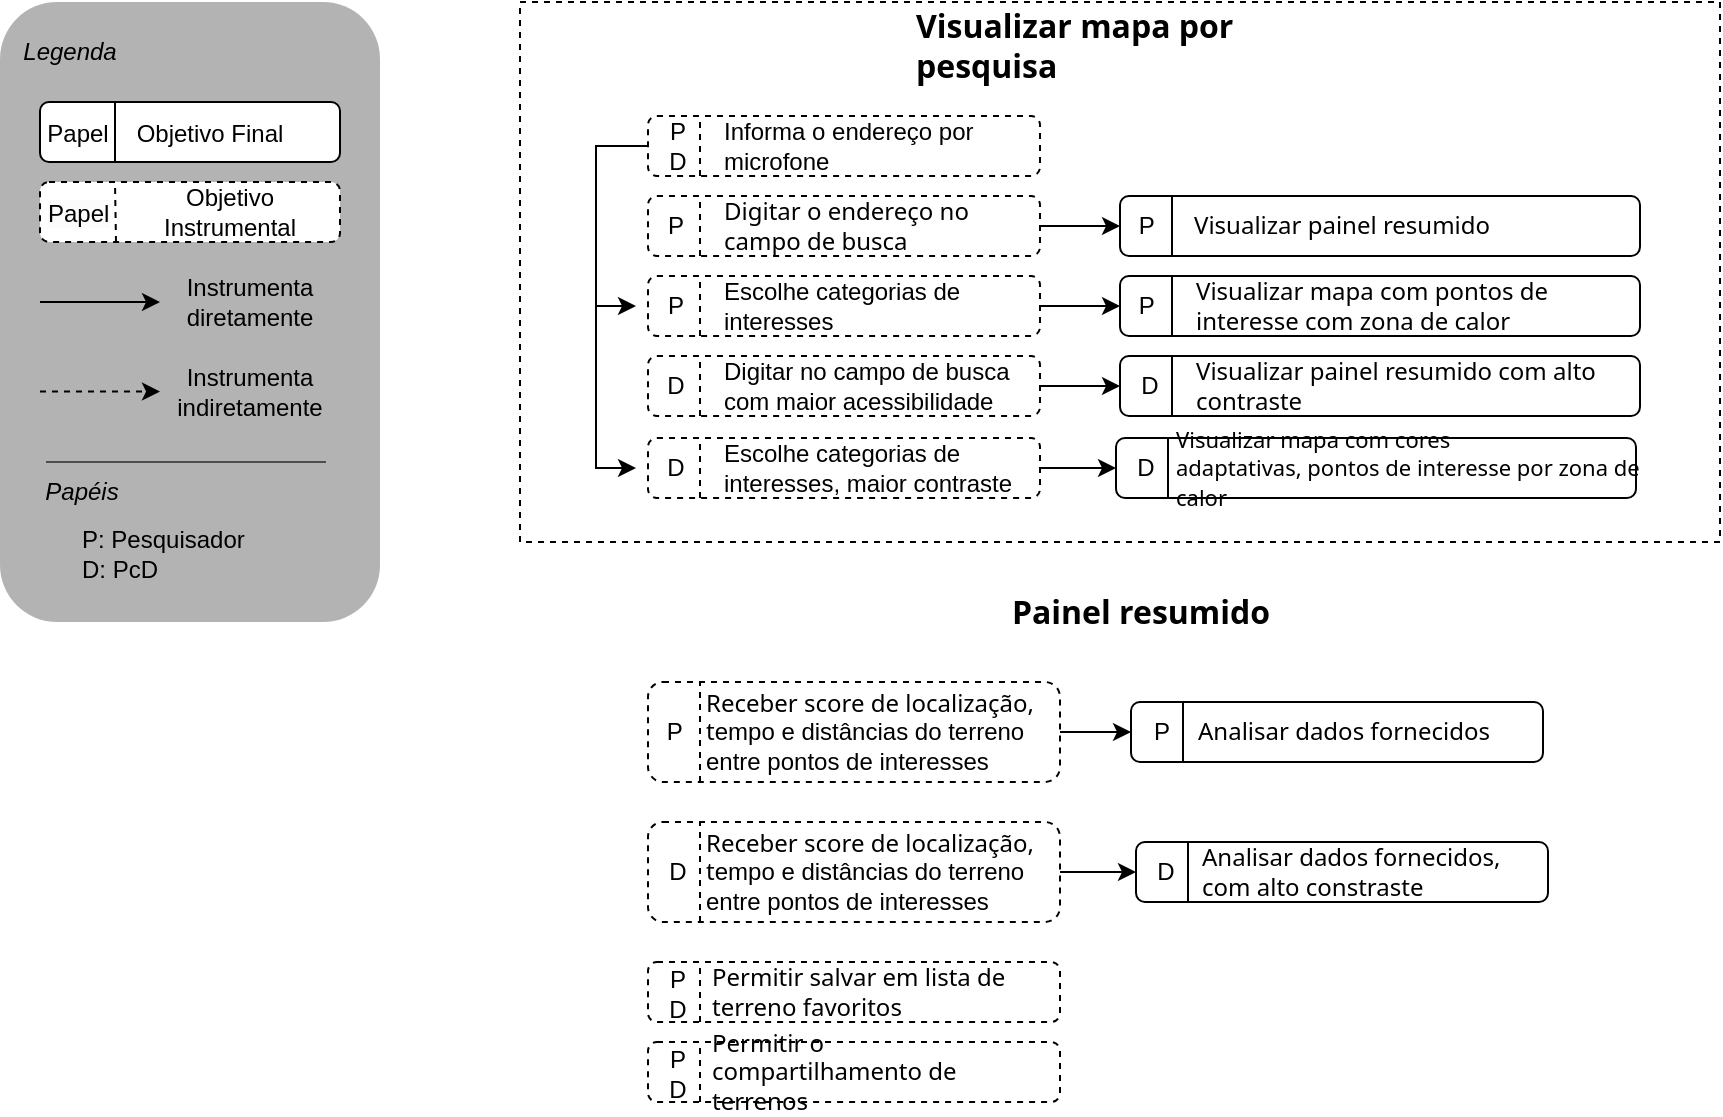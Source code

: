<mxfile version="26.0.10">
  <diagram name="Página-1" id="tXyUrZ6mNizlsG1RU7EH">
    <mxGraphModel dx="654" dy="451" grid="1" gridSize="10" guides="1" tooltips="1" connect="1" arrows="1" fold="1" page="1" pageScale="1" pageWidth="827" pageHeight="1169" math="0" shadow="0">
      <root>
        <mxCell id="0" />
        <mxCell id="1" parent="0" />
        <mxCell id="rh-3uXtS7XajqYFqgFPl-76" value="" style="rounded=0;whiteSpace=wrap;html=1;dashed=1;fillColor=none;strokeWidth=1;movable=0;resizable=0;rotatable=0;deletable=0;editable=0;locked=1;connectable=0;" vertex="1" parent="1">
          <mxGeometry x="400" y="70" width="600" height="270" as="geometry" />
        </mxCell>
        <mxCell id="rh-3uXtS7XajqYFqgFPl-1" value="" style="rounded=1;whiteSpace=wrap;html=1;fillColor=#B3B3B3;strokeColor=none;movable=0;resizable=0;rotatable=0;deletable=0;editable=0;locked=1;connectable=0;fontColor=#ffffff;" vertex="1" parent="1">
          <mxGeometry x="140" y="70" width="190" height="310" as="geometry" />
        </mxCell>
        <mxCell id="rh-3uXtS7XajqYFqgFPl-2" value="&lt;i&gt;Legenda&lt;/i&gt;" style="text;html=1;align=center;verticalAlign=middle;whiteSpace=wrap;rounded=0;" vertex="1" parent="1">
          <mxGeometry x="150" y="80" width="50" height="30" as="geometry" />
        </mxCell>
        <mxCell id="rh-3uXtS7XajqYFqgFPl-4" value="" style="rounded=1;whiteSpace=wrap;html=1;" vertex="1" parent="1">
          <mxGeometry x="160" y="120" width="150" height="30" as="geometry" />
        </mxCell>
        <mxCell id="rh-3uXtS7XajqYFqgFPl-5" value="" style="endArrow=none;html=1;rounded=0;exitX=0.25;exitY=1;exitDx=0;exitDy=0;entryX=0.25;entryY=0;entryDx=0;entryDy=0;" edge="1" parent="1" source="rh-3uXtS7XajqYFqgFPl-4" target="rh-3uXtS7XajqYFqgFPl-4">
          <mxGeometry width="50" height="50" relative="1" as="geometry">
            <mxPoint x="370" y="40" as="sourcePoint" />
            <mxPoint x="420" y="-10" as="targetPoint" />
          </mxGeometry>
        </mxCell>
        <mxCell id="rh-3uXtS7XajqYFqgFPl-6" value="Papel" style="text;html=1;align=center;verticalAlign=middle;whiteSpace=wrap;rounded=0;" vertex="1" parent="1">
          <mxGeometry x="156" y="121" width="46" height="30" as="geometry" />
        </mxCell>
        <mxCell id="rh-3uXtS7XajqYFqgFPl-7" value="Objetivo Final" style="text;html=1;align=center;verticalAlign=middle;whiteSpace=wrap;rounded=0;" vertex="1" parent="1">
          <mxGeometry x="200" y="121" width="90" height="30" as="geometry" />
        </mxCell>
        <mxCell id="rh-3uXtS7XajqYFqgFPl-11" value="" style="rounded=1;whiteSpace=wrap;html=1;dashed=1;" vertex="1" parent="1">
          <mxGeometry x="160" y="160" width="150" height="30" as="geometry" />
        </mxCell>
        <mxCell id="rh-3uXtS7XajqYFqgFPl-12" value="" style="endArrow=none;html=1;rounded=0;entryX=0.25;entryY=0;entryDx=0;entryDy=0;dashed=1;" edge="1" target="rh-3uXtS7XajqYFqgFPl-11" parent="1">
          <mxGeometry width="50" height="50" relative="1" as="geometry">
            <mxPoint x="198" y="190" as="sourcePoint" />
            <mxPoint x="420" y="30" as="targetPoint" />
          </mxGeometry>
        </mxCell>
        <mxCell id="rh-3uXtS7XajqYFqgFPl-13" value="Objetivo Instrumental" style="text;html=1;align=center;verticalAlign=middle;whiteSpace=wrap;rounded=0;" vertex="1" parent="1">
          <mxGeometry x="200" y="160" width="110" height="30" as="geometry" />
        </mxCell>
        <mxCell id="rh-3uXtS7XajqYFqgFPl-14" value="&lt;span style=&quot;color: rgb(0, 0, 0); font-family: Helvetica; font-size: 12px; font-style: normal; font-variant-ligatures: normal; font-variant-caps: normal; font-weight: 400; letter-spacing: normal; orphans: 2; text-align: center; text-indent: 0px; text-transform: none; widows: 2; word-spacing: 0px; -webkit-text-stroke-width: 0px; white-space: normal; background-color: rgb(251, 251, 251); text-decoration-thickness: initial; text-decoration-style: initial; text-decoration-color: initial; display: inline !important; float: none;&quot;&gt;Papel&lt;/span&gt;" style="text;whiteSpace=wrap;html=1;" vertex="1" parent="1">
          <mxGeometry x="162" y="162" width="40" height="20" as="geometry" />
        </mxCell>
        <mxCell id="rh-3uXtS7XajqYFqgFPl-15" value="" style="endArrow=classic;html=1;rounded=0;" edge="1" parent="1">
          <mxGeometry width="50" height="50" relative="1" as="geometry">
            <mxPoint x="160" y="220" as="sourcePoint" />
            <mxPoint x="220" y="220" as="targetPoint" />
          </mxGeometry>
        </mxCell>
        <mxCell id="rh-3uXtS7XajqYFqgFPl-16" value="Instrumenta diretamente" style="text;html=1;align=center;verticalAlign=middle;whiteSpace=wrap;rounded=0;" vertex="1" parent="1">
          <mxGeometry x="220" y="205" width="90" height="30" as="geometry" />
        </mxCell>
        <mxCell id="rh-3uXtS7XajqYFqgFPl-17" value="" style="endArrow=classic;html=1;rounded=0;dashed=1;" edge="1" parent="1">
          <mxGeometry width="50" height="50" relative="1" as="geometry">
            <mxPoint x="160" y="264.76" as="sourcePoint" />
            <mxPoint x="220" y="264.76" as="targetPoint" />
          </mxGeometry>
        </mxCell>
        <mxCell id="rh-3uXtS7XajqYFqgFPl-18" value="Instrumenta indiretamente" style="text;html=1;align=center;verticalAlign=middle;whiteSpace=wrap;rounded=0;" vertex="1" parent="1">
          <mxGeometry x="220" y="250" width="90" height="30" as="geometry" />
        </mxCell>
        <mxCell id="rh-3uXtS7XajqYFqgFPl-19" value="" style="endArrow=none;html=1;rounded=0;strokeColor=#4D4D4D;" edge="1" parent="1">
          <mxGeometry width="50" height="50" relative="1" as="geometry">
            <mxPoint x="163" y="300" as="sourcePoint" />
            <mxPoint x="303" y="300" as="targetPoint" />
          </mxGeometry>
        </mxCell>
        <mxCell id="rh-3uXtS7XajqYFqgFPl-20" value="&lt;i&gt;Papéis&lt;/i&gt;" style="text;html=1;align=center;verticalAlign=middle;whiteSpace=wrap;rounded=0;" vertex="1" parent="1">
          <mxGeometry x="156" y="300" width="50" height="30" as="geometry" />
        </mxCell>
        <mxCell id="rh-3uXtS7XajqYFqgFPl-21" value="P: Pesquisador&lt;div&gt;D: PcD&lt;/div&gt;" style="text;html=1;align=left;verticalAlign=middle;whiteSpace=wrap;rounded=0;spacingTop=3;spacing=1;spacingLeft=0;spacingBottom=5;spacingRight=4;" vertex="1" parent="1">
          <mxGeometry x="180" y="327" width="105" height="40" as="geometry" />
        </mxCell>
        <mxCell id="rh-3uXtS7XajqYFqgFPl-26" value="&lt;div style=&quot;text-align: start;&quot;&gt;&lt;font style=&quot;color: rgb(0, 0, 0); font-size: 16px;&quot; face=&quot;__DM_Sans_05e5f9, __DM_Sans_Fallback_05e5f9, ui-sans-serif, system-ui, sans-serif, Apple Color Emoji, Segoe UI Emoji, Segoe UI Symbol, Noto Color Emoji&quot;&gt;&lt;b&gt;Visualizar mapa por pesquisa&lt;/b&gt;&lt;/font&gt;&lt;/div&gt;" style="text;html=1;align=center;verticalAlign=middle;whiteSpace=wrap;rounded=0;" vertex="1" parent="1">
          <mxGeometry x="597" y="77" width="233" height="30" as="geometry" />
        </mxCell>
        <mxCell id="rh-3uXtS7XajqYFqgFPl-73" style="edgeStyle=orthogonalEdgeStyle;rounded=0;orthogonalLoop=1;jettySize=auto;html=1;exitX=1;exitY=0.5;exitDx=0;exitDy=0;entryX=0;entryY=0.5;entryDx=0;entryDy=0;" edge="1" parent="1" source="rh-3uXtS7XajqYFqgFPl-29" target="rh-3uXtS7XajqYFqgFPl-69">
          <mxGeometry relative="1" as="geometry" />
        </mxCell>
        <mxCell id="rh-3uXtS7XajqYFqgFPl-29" value="" style="rounded=1;whiteSpace=wrap;html=1;dashed=1;" vertex="1" parent="1">
          <mxGeometry x="464" y="247" width="196" height="30" as="geometry" />
        </mxCell>
        <mxCell id="rh-3uXtS7XajqYFqgFPl-30" value="" style="endArrow=none;html=1;rounded=0;exitX=0.25;exitY=1;exitDx=0;exitDy=0;entryX=0.25;entryY=0;entryDx=0;entryDy=0;dashed=1;" edge="1" parent="1">
          <mxGeometry width="50" height="50" relative="1" as="geometry">
            <mxPoint x="490" y="277" as="sourcePoint" />
            <mxPoint x="490" y="247" as="targetPoint" />
          </mxGeometry>
        </mxCell>
        <mxCell id="rh-3uXtS7XajqYFqgFPl-31" value="D" style="text;html=1;align=center;verticalAlign=middle;whiteSpace=wrap;rounded=0;" vertex="1" parent="1">
          <mxGeometry x="458" y="247" width="40" height="30" as="geometry" />
        </mxCell>
        <mxCell id="rh-3uXtS7XajqYFqgFPl-32" value="Digitar no campo de busca com maior acessibilidade" style="text;html=1;align=left;verticalAlign=middle;whiteSpace=wrap;rounded=0;" vertex="1" parent="1">
          <mxGeometry x="500" y="247" width="146" height="30" as="geometry" />
        </mxCell>
        <mxCell id="rh-3uXtS7XajqYFqgFPl-63" style="edgeStyle=orthogonalEdgeStyle;rounded=0;orthogonalLoop=1;jettySize=auto;html=1;entryX=0;entryY=0.5;entryDx=0;entryDy=0;" edge="1" parent="1" source="rh-3uXtS7XajqYFqgFPl-33" target="rh-3uXtS7XajqYFqgFPl-59">
          <mxGeometry relative="1" as="geometry" />
        </mxCell>
        <mxCell id="rh-3uXtS7XajqYFqgFPl-33" value="" style="rounded=1;whiteSpace=wrap;html=1;dashed=1;" vertex="1" parent="1">
          <mxGeometry x="464" y="167" width="196" height="30" as="geometry" />
        </mxCell>
        <mxCell id="rh-3uXtS7XajqYFqgFPl-34" value="" style="endArrow=none;html=1;rounded=0;exitX=0.25;exitY=1;exitDx=0;exitDy=0;entryX=0.25;entryY=0;entryDx=0;entryDy=0;dashed=1;" edge="1" parent="1">
          <mxGeometry width="50" height="50" relative="1" as="geometry">
            <mxPoint x="490" y="197" as="sourcePoint" />
            <mxPoint x="490" y="167" as="targetPoint" />
          </mxGeometry>
        </mxCell>
        <mxCell id="rh-3uXtS7XajqYFqgFPl-35" value="P" style="text;html=1;align=center;verticalAlign=middle;whiteSpace=wrap;rounded=0;" vertex="1" parent="1">
          <mxGeometry x="458" y="167" width="40" height="30" as="geometry" />
        </mxCell>
        <mxCell id="rh-3uXtS7XajqYFqgFPl-36" value="&lt;span style=&quot;font-family: __DM_Sans_05e5f9, __DM_Sans_Fallback_05e5f9, ui-sans-serif, system-ui, sans-serif, &amp;quot;Apple Color Emoji&amp;quot;, &amp;quot;Segoe UI Emoji&amp;quot;, &amp;quot;Segoe UI Symbol&amp;quot;, &amp;quot;Noto Color Emoji&amp;quot;;&quot;&gt;&lt;font&gt;Digitar o endereço no campo de busca&lt;/font&gt;&lt;/span&gt;" style="text;html=1;align=left;verticalAlign=middle;whiteSpace=wrap;rounded=0;" vertex="1" parent="1">
          <mxGeometry x="500" y="167" width="146" height="30" as="geometry" />
        </mxCell>
        <mxCell id="rh-3uXtS7XajqYFqgFPl-68" style="edgeStyle=orthogonalEdgeStyle;rounded=0;orthogonalLoop=1;jettySize=auto;html=1;entryX=0;entryY=0.5;entryDx=0;entryDy=0;" edge="1" parent="1" source="rh-3uXtS7XajqYFqgFPl-37" target="rh-3uXtS7XajqYFqgFPl-64">
          <mxGeometry relative="1" as="geometry" />
        </mxCell>
        <mxCell id="rh-3uXtS7XajqYFqgFPl-37" value="" style="rounded=1;whiteSpace=wrap;html=1;dashed=1;" vertex="1" parent="1">
          <mxGeometry x="464" y="288" width="196" height="30" as="geometry" />
        </mxCell>
        <mxCell id="rh-3uXtS7XajqYFqgFPl-38" value="" style="endArrow=none;html=1;rounded=0;exitX=0.25;exitY=1;exitDx=0;exitDy=0;entryX=0.25;entryY=0;entryDx=0;entryDy=0;dashed=1;" edge="1" parent="1">
          <mxGeometry width="50" height="50" relative="1" as="geometry">
            <mxPoint x="490" y="318" as="sourcePoint" />
            <mxPoint x="490" y="288" as="targetPoint" />
          </mxGeometry>
        </mxCell>
        <mxCell id="rh-3uXtS7XajqYFqgFPl-39" value="D" style="text;html=1;align=center;verticalAlign=middle;whiteSpace=wrap;rounded=0;" vertex="1" parent="1">
          <mxGeometry x="458" y="288" width="40" height="30" as="geometry" />
        </mxCell>
        <mxCell id="rh-3uXtS7XajqYFqgFPl-40" value="Escolhe categorias de interesses, maior contraste" style="text;html=1;align=left;verticalAlign=middle;whiteSpace=wrap;rounded=0;" vertex="1" parent="1">
          <mxGeometry x="500" y="288" width="150" height="30" as="geometry" />
        </mxCell>
        <mxCell id="rh-3uXtS7XajqYFqgFPl-58" style="edgeStyle=orthogonalEdgeStyle;rounded=0;orthogonalLoop=1;jettySize=auto;html=1;entryX=0;entryY=0.5;entryDx=0;entryDy=0;" edge="1" parent="1" source="rh-3uXtS7XajqYFqgFPl-41" target="rh-3uXtS7XajqYFqgFPl-50">
          <mxGeometry relative="1" as="geometry">
            <mxPoint x="690" y="222" as="targetPoint" />
          </mxGeometry>
        </mxCell>
        <mxCell id="rh-3uXtS7XajqYFqgFPl-41" value="" style="rounded=1;whiteSpace=wrap;html=1;dashed=1;" vertex="1" parent="1">
          <mxGeometry x="464" y="207" width="196" height="30" as="geometry" />
        </mxCell>
        <mxCell id="rh-3uXtS7XajqYFqgFPl-42" value="" style="endArrow=none;html=1;rounded=0;exitX=0.25;exitY=1;exitDx=0;exitDy=0;entryX=0.25;entryY=0;entryDx=0;entryDy=0;dashed=1;" edge="1" parent="1">
          <mxGeometry width="50" height="50" relative="1" as="geometry">
            <mxPoint x="490" y="237" as="sourcePoint" />
            <mxPoint x="490" y="207" as="targetPoint" />
          </mxGeometry>
        </mxCell>
        <mxCell id="rh-3uXtS7XajqYFqgFPl-43" value="P" style="text;html=1;align=center;verticalAlign=middle;whiteSpace=wrap;rounded=0;" vertex="1" parent="1">
          <mxGeometry x="458" y="207" width="40" height="30" as="geometry" />
        </mxCell>
        <mxCell id="rh-3uXtS7XajqYFqgFPl-44" value="Escolhe categorias de interesses" style="text;html=1;align=left;verticalAlign=middle;whiteSpace=wrap;rounded=0;" vertex="1" parent="1">
          <mxGeometry x="500" y="207" width="150" height="30" as="geometry" />
        </mxCell>
        <mxCell id="rh-3uXtS7XajqYFqgFPl-55" style="edgeStyle=orthogonalEdgeStyle;rounded=0;orthogonalLoop=1;jettySize=auto;html=1;exitX=0;exitY=0.5;exitDx=0;exitDy=0;entryX=0;entryY=0.5;entryDx=0;entryDy=0;" edge="1" parent="1" source="rh-3uXtS7XajqYFqgFPl-45" target="rh-3uXtS7XajqYFqgFPl-43">
          <mxGeometry relative="1" as="geometry" />
        </mxCell>
        <mxCell id="rh-3uXtS7XajqYFqgFPl-45" value="" style="rounded=1;whiteSpace=wrap;html=1;dashed=1;" vertex="1" parent="1">
          <mxGeometry x="464" y="127" width="196" height="30" as="geometry" />
        </mxCell>
        <mxCell id="rh-3uXtS7XajqYFqgFPl-46" value="" style="endArrow=none;html=1;rounded=0;exitX=0.25;exitY=1;exitDx=0;exitDy=0;entryX=0.25;entryY=0;entryDx=0;entryDy=0;dashed=1;" edge="1" parent="1">
          <mxGeometry width="50" height="50" relative="1" as="geometry">
            <mxPoint x="490" y="157" as="sourcePoint" />
            <mxPoint x="490" y="127" as="targetPoint" />
          </mxGeometry>
        </mxCell>
        <mxCell id="rh-3uXtS7XajqYFqgFPl-48" value="Informa o endereço por microfone" style="text;html=1;align=left;verticalAlign=middle;whiteSpace=wrap;rounded=0;" vertex="1" parent="1">
          <mxGeometry x="500" y="127" width="150" height="30" as="geometry" />
        </mxCell>
        <mxCell id="rh-3uXtS7XajqYFqgFPl-56" style="edgeStyle=orthogonalEdgeStyle;rounded=0;orthogonalLoop=1;jettySize=auto;html=1;entryX=0;entryY=0.5;entryDx=0;entryDy=0;" edge="1" parent="1" target="rh-3uXtS7XajqYFqgFPl-39">
          <mxGeometry relative="1" as="geometry">
            <mxPoint x="460" y="142" as="sourcePoint" />
            <Array as="points">
              <mxPoint x="438" y="142" />
              <mxPoint x="438" y="303" />
            </Array>
          </mxGeometry>
        </mxCell>
        <mxCell id="rh-3uXtS7XajqYFqgFPl-49" value="P D" style="text;html=1;align=center;verticalAlign=middle;whiteSpace=wrap;rounded=0;" vertex="1" parent="1">
          <mxGeometry x="469" y="127" width="20" height="30" as="geometry" />
        </mxCell>
        <mxCell id="rh-3uXtS7XajqYFqgFPl-50" value="" style="rounded=1;whiteSpace=wrap;html=1;" vertex="1" parent="1">
          <mxGeometry x="700" y="207" width="260" height="30" as="geometry" />
        </mxCell>
        <mxCell id="rh-3uXtS7XajqYFqgFPl-51" value="" style="endArrow=none;html=1;rounded=0;exitX=0.25;exitY=1;exitDx=0;exitDy=0;entryX=0.25;entryY=0;entryDx=0;entryDy=0;" edge="1" parent="1">
          <mxGeometry width="50" height="50" relative="1" as="geometry">
            <mxPoint x="726" y="237" as="sourcePoint" />
            <mxPoint x="726" y="207" as="targetPoint" />
          </mxGeometry>
        </mxCell>
        <mxCell id="rh-3uXtS7XajqYFqgFPl-52" value="&lt;span style=&quot;font-family: __DM_Sans_05e5f9, __DM_Sans_Fallback_05e5f9, ui-sans-serif, system-ui, sans-serif, &amp;quot;Apple Color Emoji&amp;quot;, &amp;quot;Segoe UI Emoji&amp;quot;, &amp;quot;Segoe UI Symbol&amp;quot;, &amp;quot;Noto Color Emoji&amp;quot;;&quot;&gt;&lt;font&gt;Visualizar mapa com pontos de interesse com zona de calor&lt;/font&gt;&lt;/span&gt;" style="text;html=1;align=left;verticalAlign=middle;whiteSpace=wrap;rounded=0;" vertex="1" parent="1">
          <mxGeometry x="736" y="207" width="184" height="30" as="geometry" />
        </mxCell>
        <mxCell id="rh-3uXtS7XajqYFqgFPl-53" value="P&amp;nbsp;" style="text;html=1;align=center;verticalAlign=middle;whiteSpace=wrap;rounded=0;" vertex="1" parent="1">
          <mxGeometry x="705" y="207" width="20" height="30" as="geometry" />
        </mxCell>
        <mxCell id="rh-3uXtS7XajqYFqgFPl-59" value="" style="rounded=1;whiteSpace=wrap;html=1;" vertex="1" parent="1">
          <mxGeometry x="700" y="167" width="260" height="30" as="geometry" />
        </mxCell>
        <mxCell id="rh-3uXtS7XajqYFqgFPl-60" value="" style="endArrow=none;html=1;rounded=0;exitX=0.25;exitY=1;exitDx=0;exitDy=0;entryX=0.25;entryY=0;entryDx=0;entryDy=0;" edge="1" parent="1">
          <mxGeometry width="50" height="50" relative="1" as="geometry">
            <mxPoint x="726" y="197" as="sourcePoint" />
            <mxPoint x="726" y="167" as="targetPoint" />
          </mxGeometry>
        </mxCell>
        <mxCell id="rh-3uXtS7XajqYFqgFPl-61" value="&lt;span style=&quot;font-family: __DM_Sans_05e5f9, __DM_Sans_Fallback_05e5f9, ui-sans-serif, system-ui, sans-serif, &amp;quot;Apple Color Emoji&amp;quot;, &amp;quot;Segoe UI Emoji&amp;quot;, &amp;quot;Segoe UI Symbol&amp;quot;, &amp;quot;Noto Color Emoji&amp;quot;;&quot;&gt;&lt;font&gt;Visualizar painel resumido&lt;/font&gt;&lt;/span&gt;" style="text;html=1;align=left;verticalAlign=middle;whiteSpace=wrap;rounded=0;" vertex="1" parent="1">
          <mxGeometry x="734.5" y="167" width="184" height="30" as="geometry" />
        </mxCell>
        <mxCell id="rh-3uXtS7XajqYFqgFPl-62" value="P&amp;nbsp;" style="text;html=1;align=center;verticalAlign=middle;whiteSpace=wrap;rounded=0;" vertex="1" parent="1">
          <mxGeometry x="705" y="167" width="20" height="30" as="geometry" />
        </mxCell>
        <mxCell id="rh-3uXtS7XajqYFqgFPl-64" value="" style="rounded=1;whiteSpace=wrap;html=1;" vertex="1" parent="1">
          <mxGeometry x="698" y="288" width="260" height="30" as="geometry" />
        </mxCell>
        <mxCell id="rh-3uXtS7XajqYFqgFPl-65" value="" style="endArrow=none;html=1;rounded=0;exitX=0.25;exitY=1;exitDx=0;exitDy=0;entryX=0.25;entryY=0;entryDx=0;entryDy=0;" edge="1" parent="1">
          <mxGeometry width="50" height="50" relative="1" as="geometry">
            <mxPoint x="724" y="318" as="sourcePoint" />
            <mxPoint x="724" y="288" as="targetPoint" />
          </mxGeometry>
        </mxCell>
        <mxCell id="rh-3uXtS7XajqYFqgFPl-66" value="&lt;font style=&quot;font-size: 11px;&quot;&gt;&lt;span style=&quot;font-family: __DM_Sans_05e5f9, __DM_Sans_Fallback_05e5f9, ui-sans-serif, system-ui, sans-serif, &amp;quot;Apple Color Emoji&amp;quot;, &amp;quot;Segoe UI Emoji&amp;quot;, &amp;quot;Segoe UI Symbol&amp;quot;, &amp;quot;Noto Color Emoji&amp;quot;;&quot;&gt;Visualizar mapa com cores adaptativas,&amp;nbsp;&lt;/span&gt;&lt;span style=&quot;font-family: __DM_Sans_05e5f9, __DM_Sans_Fallback_05e5f9, ui-sans-serif, system-ui, sans-serif, &amp;quot;Apple Color Emoji&amp;quot;, &amp;quot;Segoe UI Emoji&amp;quot;, &amp;quot;Segoe UI Symbol&amp;quot;, &amp;quot;Noto Color Emoji&amp;quot;;&quot;&gt;&lt;font style=&quot;&quot;&gt;pontos de interesse por zona de calor&lt;/font&gt;&lt;/span&gt;&lt;/font&gt;" style="text;html=1;align=left;verticalAlign=middle;whiteSpace=wrap;rounded=0;" vertex="1" parent="1">
          <mxGeometry x="726" y="288" width="236" height="30" as="geometry" />
        </mxCell>
        <mxCell id="rh-3uXtS7XajqYFqgFPl-67" value="D" style="text;html=1;align=center;verticalAlign=middle;whiteSpace=wrap;rounded=0;" vertex="1" parent="1">
          <mxGeometry x="703" y="288" width="20" height="30" as="geometry" />
        </mxCell>
        <mxCell id="rh-3uXtS7XajqYFqgFPl-69" value="" style="rounded=1;whiteSpace=wrap;html=1;" vertex="1" parent="1">
          <mxGeometry x="700" y="247" width="260" height="30" as="geometry" />
        </mxCell>
        <mxCell id="rh-3uXtS7XajqYFqgFPl-70" value="" style="endArrow=none;html=1;rounded=0;exitX=0.25;exitY=1;exitDx=0;exitDy=0;entryX=0.25;entryY=0;entryDx=0;entryDy=0;" edge="1" parent="1">
          <mxGeometry width="50" height="50" relative="1" as="geometry">
            <mxPoint x="726" y="277" as="sourcePoint" />
            <mxPoint x="726" y="247" as="targetPoint" />
          </mxGeometry>
        </mxCell>
        <mxCell id="rh-3uXtS7XajqYFqgFPl-71" value="&lt;span style=&quot;font-family: __DM_Sans_05e5f9, __DM_Sans_Fallback_05e5f9, ui-sans-serif, system-ui, sans-serif, &amp;quot;Apple Color Emoji&amp;quot;, &amp;quot;Segoe UI Emoji&amp;quot;, &amp;quot;Segoe UI Symbol&amp;quot;, &amp;quot;Noto Color Emoji&amp;quot;;&quot;&gt;&lt;font&gt;Visualizar painel resumido com alto contraste&lt;/font&gt;&lt;/span&gt;" style="text;html=1;align=left;verticalAlign=middle;whiteSpace=wrap;rounded=0;" vertex="1" parent="1">
          <mxGeometry x="736" y="247" width="214" height="30" as="geometry" />
        </mxCell>
        <mxCell id="rh-3uXtS7XajqYFqgFPl-72" value="D" style="text;html=1;align=center;verticalAlign=middle;whiteSpace=wrap;rounded=0;" vertex="1" parent="1">
          <mxGeometry x="705" y="247" width="20" height="30" as="geometry" />
        </mxCell>
        <mxCell id="rh-3uXtS7XajqYFqgFPl-78" value="&lt;div style=&quot;text-align: start;&quot;&gt;&lt;font style=&quot;color: rgb(0, 0, 0); font-size: 16px;&quot; face=&quot;__DM_Sans_05e5f9, __DM_Sans_Fallback_05e5f9, ui-sans-serif, system-ui, sans-serif, Apple Color Emoji, Segoe UI Emoji, Segoe UI Symbol, Noto Color Emoji&quot;&gt;&lt;b&gt;Painel resumido&lt;/b&gt;&lt;/font&gt;&lt;/div&gt;" style="text;html=1;align=center;verticalAlign=middle;whiteSpace=wrap;rounded=0;" vertex="1" parent="1">
          <mxGeometry x="594" y="360" width="233" height="30" as="geometry" />
        </mxCell>
        <mxCell id="rh-3uXtS7XajqYFqgFPl-111" style="edgeStyle=orthogonalEdgeStyle;rounded=0;orthogonalLoop=1;jettySize=auto;html=1;entryX=0;entryY=0.5;entryDx=0;entryDy=0;" edge="1" parent="1" source="rh-3uXtS7XajqYFqgFPl-80" target="rh-3uXtS7XajqYFqgFPl-92">
          <mxGeometry relative="1" as="geometry" />
        </mxCell>
        <mxCell id="rh-3uXtS7XajqYFqgFPl-80" value="" style="rounded=1;whiteSpace=wrap;html=1;dashed=1;" vertex="1" parent="1">
          <mxGeometry x="464" y="410" width="206" height="50" as="geometry" />
        </mxCell>
        <mxCell id="rh-3uXtS7XajqYFqgFPl-81" value="" style="endArrow=none;html=1;rounded=0;entryX=0.25;entryY=0;entryDx=0;entryDy=0;dashed=1;" edge="1" parent="1">
          <mxGeometry width="50" height="50" relative="1" as="geometry">
            <mxPoint x="490" y="460" as="sourcePoint" />
            <mxPoint x="490" y="410" as="targetPoint" />
          </mxGeometry>
        </mxCell>
        <mxCell id="rh-3uXtS7XajqYFqgFPl-82" value="&lt;span style=&quot;font-family: __DM_Sans_05e5f9, __DM_Sans_Fallback_05e5f9, ui-sans-serif, system-ui, sans-serif, &amp;quot;Apple Color Emoji&amp;quot;, &amp;quot;Segoe UI Emoji&amp;quot;, &amp;quot;Segoe UI Symbol&amp;quot;, &amp;quot;Noto Color Emoji&amp;quot;;&quot;&gt;Receber score de localização, t&lt;/span&gt;empo e distâncias do terreno entre pontos de interesses&amp;nbsp;" style="text;html=1;align=left;verticalAlign=middle;whiteSpace=wrap;rounded=0;" vertex="1" parent="1">
          <mxGeometry x="491" y="420" width="169" height="30" as="geometry" />
        </mxCell>
        <mxCell id="rh-3uXtS7XajqYFqgFPl-83" value="P&amp;nbsp;" style="text;html=1;align=center;verticalAlign=middle;whiteSpace=wrap;rounded=0;" vertex="1" parent="1">
          <mxGeometry x="469" y="420" width="20" height="30" as="geometry" />
        </mxCell>
        <mxCell id="rh-3uXtS7XajqYFqgFPl-92" value="" style="rounded=1;whiteSpace=wrap;html=1;" vertex="1" parent="1">
          <mxGeometry x="705.5" y="420" width="206" height="30" as="geometry" />
        </mxCell>
        <mxCell id="rh-3uXtS7XajqYFqgFPl-93" value="" style="endArrow=none;html=1;rounded=0;exitX=0.25;exitY=1;exitDx=0;exitDy=0;entryX=0.25;entryY=0;entryDx=0;entryDy=0;" edge="1" parent="1">
          <mxGeometry width="50" height="50" relative="1" as="geometry">
            <mxPoint x="731.5" y="450" as="sourcePoint" />
            <mxPoint x="731.5" y="420" as="targetPoint" />
          </mxGeometry>
        </mxCell>
        <mxCell id="rh-3uXtS7XajqYFqgFPl-94" value="&lt;span style=&quot;font-family: __DM_Sans_05e5f9, __DM_Sans_Fallback_05e5f9, ui-sans-serif, system-ui, sans-serif, &amp;quot;Apple Color Emoji&amp;quot;, &amp;quot;Segoe UI Emoji&amp;quot;, &amp;quot;Segoe UI Symbol&amp;quot;, &amp;quot;Noto Color Emoji&amp;quot;;&quot;&gt;&lt;font style=&quot;&quot;&gt;Analisar dados fornecidos&lt;/font&gt;&lt;/span&gt;" style="text;html=1;align=left;verticalAlign=middle;whiteSpace=wrap;rounded=0;" vertex="1" parent="1">
          <mxGeometry x="736.5" y="420" width="180" height="30" as="geometry" />
        </mxCell>
        <mxCell id="rh-3uXtS7XajqYFqgFPl-95" value="P" style="text;html=1;align=center;verticalAlign=middle;whiteSpace=wrap;rounded=0;" vertex="1" parent="1">
          <mxGeometry x="710.5" y="420" width="20" height="30" as="geometry" />
        </mxCell>
        <mxCell id="rh-3uXtS7XajqYFqgFPl-100" value="" style="rounded=1;whiteSpace=wrap;html=1;" vertex="1" parent="1">
          <mxGeometry x="708" y="490" width="206" height="30" as="geometry" />
        </mxCell>
        <mxCell id="rh-3uXtS7XajqYFqgFPl-101" value="" style="endArrow=none;html=1;rounded=0;exitX=0.25;exitY=1;exitDx=0;exitDy=0;entryX=0.25;entryY=0;entryDx=0;entryDy=0;" edge="1" parent="1">
          <mxGeometry width="50" height="50" relative="1" as="geometry">
            <mxPoint x="734" y="520" as="sourcePoint" />
            <mxPoint x="734" y="490" as="targetPoint" />
          </mxGeometry>
        </mxCell>
        <mxCell id="rh-3uXtS7XajqYFqgFPl-102" value="&lt;span style=&quot;font-family: __DM_Sans_05e5f9, __DM_Sans_Fallback_05e5f9, ui-sans-serif, system-ui, sans-serif, &amp;quot;Apple Color Emoji&amp;quot;, &amp;quot;Segoe UI Emoji&amp;quot;, &amp;quot;Segoe UI Symbol&amp;quot;, &amp;quot;Noto Color Emoji&amp;quot;;&quot;&gt;&lt;font style=&quot;&quot;&gt;Analisar dados fornecidos, com alto constraste&lt;/font&gt;&lt;/span&gt;" style="text;html=1;align=left;verticalAlign=middle;whiteSpace=wrap;rounded=0;" vertex="1" parent="1">
          <mxGeometry x="739" y="490" width="166" height="30" as="geometry" />
        </mxCell>
        <mxCell id="rh-3uXtS7XajqYFqgFPl-103" value="D" style="text;html=1;align=center;verticalAlign=middle;whiteSpace=wrap;rounded=0;" vertex="1" parent="1">
          <mxGeometry x="713" y="490" width="20" height="30" as="geometry" />
        </mxCell>
        <mxCell id="rh-3uXtS7XajqYFqgFPl-110" style="edgeStyle=orthogonalEdgeStyle;rounded=0;orthogonalLoop=1;jettySize=auto;html=1;entryX=0;entryY=0.5;entryDx=0;entryDy=0;" edge="1" parent="1" source="rh-3uXtS7XajqYFqgFPl-104" target="rh-3uXtS7XajqYFqgFPl-100">
          <mxGeometry relative="1" as="geometry" />
        </mxCell>
        <mxCell id="rh-3uXtS7XajqYFqgFPl-104" value="" style="rounded=1;whiteSpace=wrap;html=1;dashed=1;" vertex="1" parent="1">
          <mxGeometry x="464" y="480" width="206" height="50" as="geometry" />
        </mxCell>
        <mxCell id="rh-3uXtS7XajqYFqgFPl-105" value="" style="endArrow=none;html=1;rounded=0;entryX=0.25;entryY=0;entryDx=0;entryDy=0;dashed=1;" edge="1" parent="1">
          <mxGeometry width="50" height="50" relative="1" as="geometry">
            <mxPoint x="490" y="530" as="sourcePoint" />
            <mxPoint x="490" y="480" as="targetPoint" />
          </mxGeometry>
        </mxCell>
        <mxCell id="rh-3uXtS7XajqYFqgFPl-106" value="&lt;span style=&quot;font-family: __DM_Sans_05e5f9, __DM_Sans_Fallback_05e5f9, ui-sans-serif, system-ui, sans-serif, &amp;quot;Apple Color Emoji&amp;quot;, &amp;quot;Segoe UI Emoji&amp;quot;, &amp;quot;Segoe UI Symbol&amp;quot;, &amp;quot;Noto Color Emoji&amp;quot;;&quot;&gt;Receber score de localização, t&lt;/span&gt;empo e distâncias do terreno entre pontos de interesses&amp;nbsp;" style="text;html=1;align=left;verticalAlign=middle;whiteSpace=wrap;rounded=0;" vertex="1" parent="1">
          <mxGeometry x="491" y="490" width="169" height="30" as="geometry" />
        </mxCell>
        <mxCell id="rh-3uXtS7XajqYFqgFPl-107" value="D" style="text;html=1;align=center;verticalAlign=middle;whiteSpace=wrap;rounded=0;" vertex="1" parent="1">
          <mxGeometry x="469" y="490" width="20" height="30" as="geometry" />
        </mxCell>
        <mxCell id="rh-3uXtS7XajqYFqgFPl-117" value="" style="rounded=1;whiteSpace=wrap;html=1;dashed=1;" vertex="1" parent="1">
          <mxGeometry x="464" y="550" width="206" height="30" as="geometry" />
        </mxCell>
        <mxCell id="rh-3uXtS7XajqYFqgFPl-118" value="" style="endArrow=none;html=1;rounded=0;exitX=0.25;exitY=1;exitDx=0;exitDy=0;entryX=0.25;entryY=0;entryDx=0;entryDy=0;dashed=1;" edge="1" parent="1">
          <mxGeometry width="50" height="50" relative="1" as="geometry">
            <mxPoint x="490" y="580" as="sourcePoint" />
            <mxPoint x="490" y="550" as="targetPoint" />
          </mxGeometry>
        </mxCell>
        <mxCell id="rh-3uXtS7XajqYFqgFPl-119" value="&lt;span style=&quot;font-family: __DM_Sans_05e5f9, __DM_Sans_Fallback_05e5f9, ui-sans-serif, system-ui, sans-serif, &amp;quot;Apple Color Emoji&amp;quot;, &amp;quot;Segoe UI Emoji&amp;quot;, &amp;quot;Segoe UI Symbol&amp;quot;, &amp;quot;Noto Color Emoji&amp;quot;;&quot;&gt;&lt;font style=&quot;&quot;&gt;Permitir salvar em lista de terreno favoritos&lt;/font&gt;&lt;/span&gt;" style="text;html=1;align=left;verticalAlign=middle;whiteSpace=wrap;rounded=0;dashed=1;" vertex="1" parent="1">
          <mxGeometry x="494" y="550" width="166" height="30" as="geometry" />
        </mxCell>
        <mxCell id="rh-3uXtS7XajqYFqgFPl-120" value="P&lt;div&gt;D&lt;/div&gt;" style="text;html=1;align=center;verticalAlign=middle;whiteSpace=wrap;rounded=0;dashed=1;" vertex="1" parent="1">
          <mxGeometry x="469" y="551" width="20" height="30" as="geometry" />
        </mxCell>
        <mxCell id="rh-3uXtS7XajqYFqgFPl-121" value="" style="rounded=1;whiteSpace=wrap;html=1;dashed=1;" vertex="1" parent="1">
          <mxGeometry x="464" y="590" width="206" height="30" as="geometry" />
        </mxCell>
        <mxCell id="rh-3uXtS7XajqYFqgFPl-122" value="" style="endArrow=none;html=1;rounded=0;exitX=0.25;exitY=1;exitDx=0;exitDy=0;entryX=0.25;entryY=0;entryDx=0;entryDy=0;dashed=1;" edge="1" parent="1">
          <mxGeometry width="50" height="50" relative="1" as="geometry">
            <mxPoint x="490" y="620" as="sourcePoint" />
            <mxPoint x="490" y="590" as="targetPoint" />
          </mxGeometry>
        </mxCell>
        <mxCell id="rh-3uXtS7XajqYFqgFPl-123" value="&lt;span style=&quot;font-family: __DM_Sans_05e5f9, __DM_Sans_Fallback_05e5f9, ui-sans-serif, system-ui, sans-serif, &amp;quot;Apple Color Emoji&amp;quot;, &amp;quot;Segoe UI Emoji&amp;quot;, &amp;quot;Segoe UI Symbol&amp;quot;, &amp;quot;Noto Color Emoji&amp;quot;;&quot;&gt;&lt;font style=&quot;&quot;&gt;Permitir o compartilhamento de terrenos&lt;/font&gt;&lt;/span&gt;" style="text;html=1;align=left;verticalAlign=middle;whiteSpace=wrap;rounded=0;dashed=1;" vertex="1" parent="1">
          <mxGeometry x="494" y="590" width="166" height="30" as="geometry" />
        </mxCell>
        <mxCell id="rh-3uXtS7XajqYFqgFPl-124" value="P&lt;div&gt;D&lt;/div&gt;" style="text;html=1;align=center;verticalAlign=middle;whiteSpace=wrap;rounded=0;dashed=1;" vertex="1" parent="1">
          <mxGeometry x="469" y="591" width="20" height="30" as="geometry" />
        </mxCell>
      </root>
    </mxGraphModel>
  </diagram>
</mxfile>
